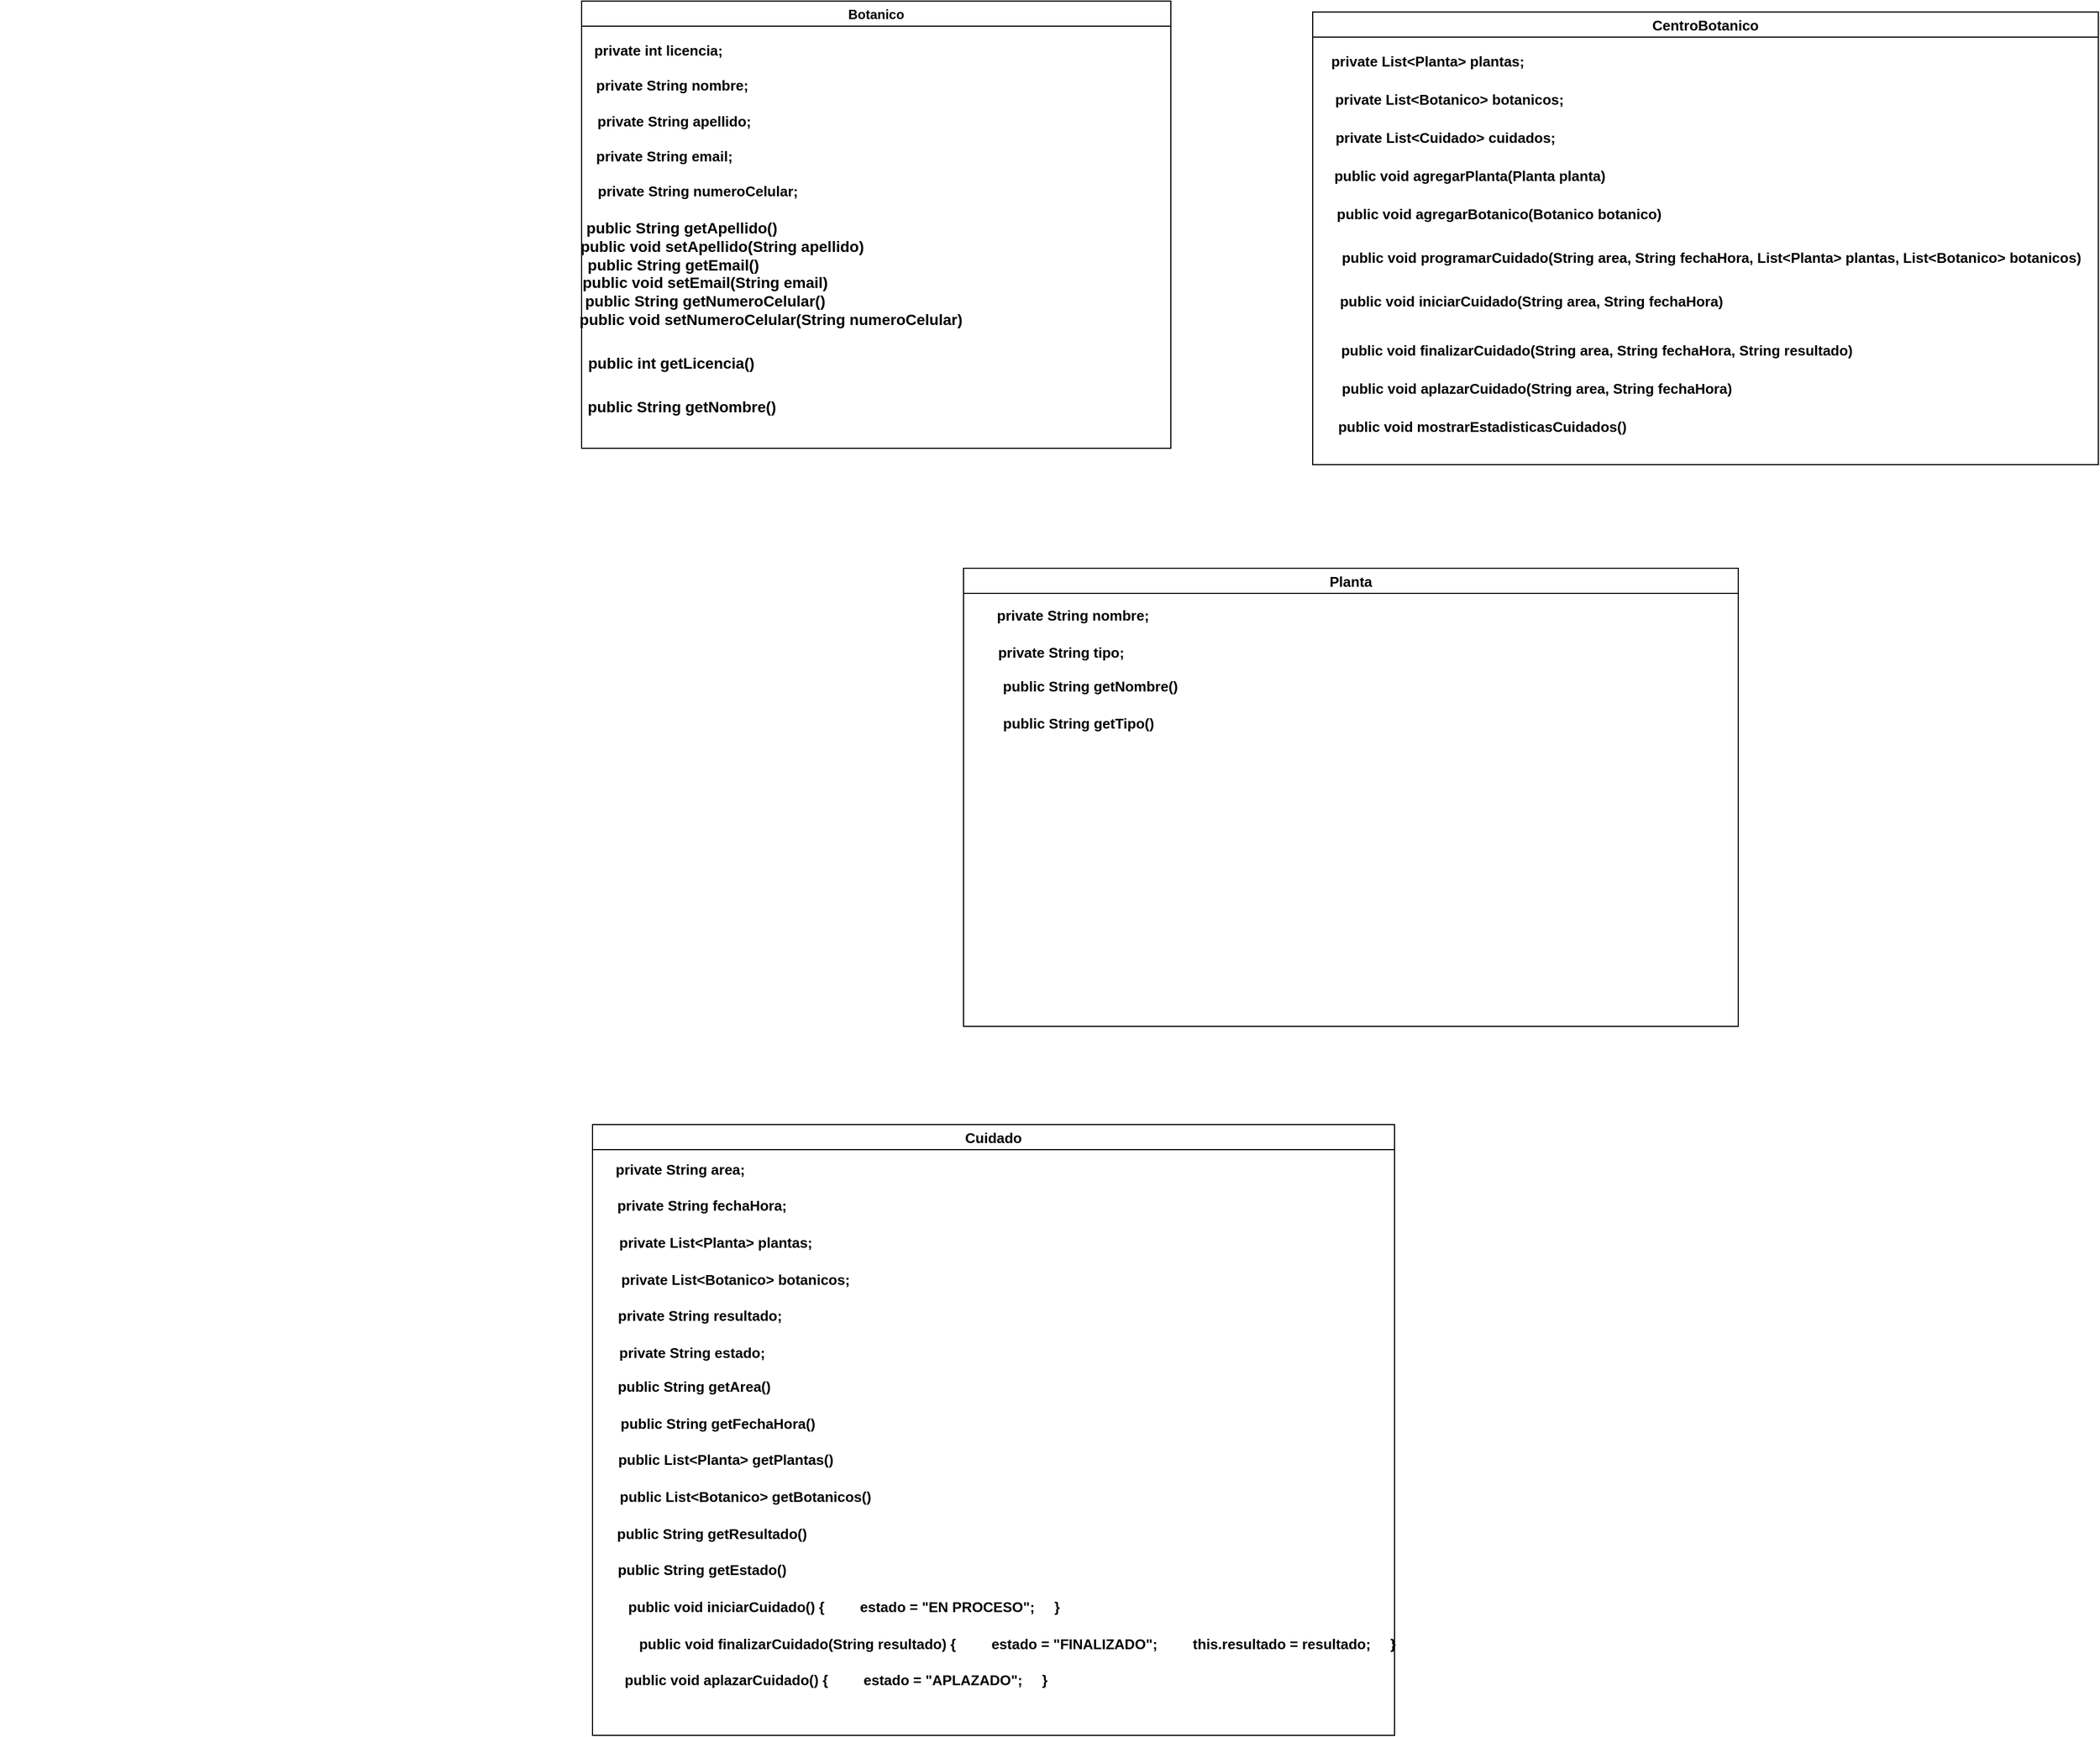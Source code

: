 <mxfile>
    <diagram id="5Y2W5mpgQSYwiiHN26z1" name="Página-1">
        <mxGraphModel dx="3067" dy="2782" grid="1" gridSize="10" guides="1" tooltips="1" connect="1" arrows="1" fold="1" page="1" pageScale="1" pageWidth="827" pageHeight="1169" math="0" shadow="0">
            <root>
                <mxCell id="0"/>
                <mxCell id="1" parent="0"/>
                <mxCell id="2" value="Botanico" style="swimlane;" parent="1" vertex="1">
                    <mxGeometry x="80" y="-10" width="540" height="410" as="geometry"/>
                </mxCell>
                <mxCell id="8" value="&lt;h5&gt;&lt;span style=&quot;font-size: 13px;&quot;&gt;private int licencia;&lt;/span&gt;&lt;/h5&gt;&lt;h5&gt;&lt;span style=&quot;font-size: 13px;&quot;&gt;&amp;nbsp; &amp;nbsp; &amp;nbsp; &amp;nbsp;private String nombre;&lt;/span&gt;&lt;/h5&gt;&lt;h5&gt;&lt;span style=&quot;font-size: 13px;&quot;&gt;&amp;nbsp; &amp;nbsp; &amp;nbsp; &amp;nbsp; private String apellido;&lt;/span&gt;&lt;/h5&gt;&lt;h5&gt;&lt;span style=&quot;font-size: 13px;&quot;&gt;&amp;nbsp; &amp;nbsp;private String email;&lt;/span&gt;&lt;/h5&gt;&lt;h5&gt;&lt;span style=&quot;font-size: 13px;&quot;&gt;&amp;nbsp; &amp;nbsp; &amp;nbsp; &amp;nbsp; &amp;nbsp; &amp;nbsp; &amp;nbsp; &amp;nbsp; &amp;nbsp; &amp;nbsp; private String numeroCelular;&lt;/span&gt;&lt;/h5&gt;" style="text;html=1;align=center;verticalAlign=middle;resizable=0;points=[];autosize=1;strokeColor=none;fillColor=none;" parent="2" vertex="1">
                    <mxGeometry x="-70" y="15" width="280" height="190" as="geometry"/>
                </mxCell>
                <mxCell id="18" value="&lt;h5 style=&quot;font-size: 14px;&quot;&gt;&amp;nbsp; &amp;nbsp; &amp;nbsp; &amp;nbsp; &amp;nbsp; &amp;nbsp; public String getApellido()&amp;nbsp;&lt;br style=&quot;font-size: 13px;&quot;&gt;&amp;nbsp; &amp;nbsp; &amp;nbsp; &amp;nbsp; &amp;nbsp; &amp;nbsp; &amp;nbsp; &amp;nbsp; &amp;nbsp; &amp;nbsp; &amp;nbsp; &amp;nbsp; &amp;nbsp; &amp;nbsp; &amp;nbsp; &amp;nbsp;public void setApellido(String apellido)&amp;nbsp;&lt;br style=&quot;font-size: 13px;&quot;&gt;&amp;nbsp; &amp;nbsp; &amp;nbsp; &amp;nbsp; public String getEmail()&amp;nbsp;&lt;br style=&quot;font-size: 13px;&quot;&gt;&amp;nbsp; &amp;nbsp; &amp;nbsp; &amp;nbsp; &amp;nbsp; &amp;nbsp; &amp;nbsp; &amp;nbsp; &amp;nbsp; &amp;nbsp; &amp;nbsp; &amp;nbsp;public void setEmail(String email)&amp;nbsp;&lt;br style=&quot;font-size: 13px;&quot;&gt;&amp;nbsp; &amp;nbsp; &amp;nbsp; &amp;nbsp; &amp;nbsp; &amp;nbsp; &amp;nbsp; &amp;nbsp; &amp;nbsp; &amp;nbsp; &amp;nbsp; &amp;nbsp;public String getNumeroCelular()&amp;nbsp;&lt;br style=&quot;font-size: 13px;&quot;&gt;&amp;nbsp; &amp;nbsp; &amp;nbsp; &amp;nbsp; &amp;nbsp; &amp;nbsp; &amp;nbsp; &amp;nbsp; &amp;nbsp; &amp;nbsp; &amp;nbsp; &amp;nbsp; &amp;nbsp; &amp;nbsp; &amp;nbsp; &amp;nbsp; &amp;nbsp; &amp;nbsp; &amp;nbsp; &amp;nbsp; &amp;nbsp; &amp;nbsp; &amp;nbsp; &amp;nbsp; &amp;nbsp; &amp;nbsp; &amp;nbsp;public void setNumeroCelular(String numeroCelular)&lt;/h5&gt;&lt;h5 style=&quot;font-size: 14px;&quot;&gt;&amp;nbsp; &amp;nbsp; &amp;nbsp; public int getLicencia()&lt;/h5&gt;&lt;h5 style=&quot;font-size: 14px;&quot;&gt;&amp;nbsp; &amp;nbsp; &amp;nbsp; &amp;nbsp; &amp;nbsp; &amp;nbsp; public String getNombre()&amp;nbsp;&lt;/h5&gt;" style="text;html=1;align=center;verticalAlign=middle;resizable=0;points=[];autosize=1;strokeColor=none;fillColor=none;fontSize=13;" parent="2" vertex="1">
                    <mxGeometry x="-225" y="170" width="590" height="240" as="geometry"/>
                </mxCell>
                <mxCell id="9" value="CentroBotanico" style="swimlane;fontSize=13;" parent="1" vertex="1">
                    <mxGeometry x="750" width="720" height="415" as="geometry"/>
                </mxCell>
                <mxCell id="11" value="&lt;h5&gt;&lt;span style=&quot;font-size: 13px;&quot;&gt;private List&amp;lt;Planta&amp;gt; plantas;&lt;/span&gt;&lt;/h5&gt;&lt;h5&gt;&lt;span style=&quot;font-size: 13px;&quot;&gt;&amp;nbsp; &amp;nbsp; &amp;nbsp; &amp;nbsp; &amp;nbsp; &amp;nbsp;private List&amp;lt;Botanico&amp;gt; botanicos;&lt;/span&gt;&lt;/h5&gt;&lt;h5&gt;&lt;span style=&quot;font-size: 13px;&quot;&gt;&amp;nbsp; &amp;nbsp; &amp;nbsp; &amp;nbsp; &amp;nbsp;private List&amp;lt;Cuidado&amp;gt; cuidados;&lt;/span&gt;&lt;/h5&gt;" style="text;html=1;align=center;verticalAlign=middle;resizable=0;points=[];autosize=1;strokeColor=none;fillColor=none;fontSize=14;" parent="9" vertex="1">
                    <mxGeometry x="-30" y="10" width="270" height="140" as="geometry"/>
                </mxCell>
                <mxCell id="19" value="&lt;h5&gt;&lt;font style=&quot;font-size: 13px;&quot;&gt;&amp;nbsp; public void agregarPlanta(Planta planta)&lt;/font&gt;&lt;/h5&gt;" style="text;html=1;align=center;verticalAlign=middle;resizable=0;points=[];autosize=1;strokeColor=none;fillColor=none;" vertex="1" parent="9">
                    <mxGeometry y="120" width="280" height="60" as="geometry"/>
                </mxCell>
                <mxCell id="10" value="&lt;h5&gt;&lt;br&gt;&lt;/h5&gt;" style="text;html=1;align=center;verticalAlign=middle;resizable=0;points=[];autosize=1;strokeColor=none;fillColor=none;fontSize=13;" parent="9" vertex="1">
                    <mxGeometry x="30" y="140" width="20" height="60" as="geometry"/>
                </mxCell>
                <mxCell id="20" value="&lt;h5 style=&quot;&quot;&gt;&lt;span style=&quot;font-size: 13px;&quot;&gt;&amp;nbsp; &amp;nbsp;pu&lt;/span&gt;&lt;font style=&quot;font-size: 13px;&quot;&gt;b&lt;/font&gt;&lt;span style=&quot;font-size: 13px;&quot;&gt;lic void agregarBotanico(Botanico botanico)&lt;/span&gt;&lt;/h5&gt;" style="text;html=1;align=center;verticalAlign=middle;resizable=0;points=[];autosize=1;strokeColor=none;fillColor=none;fontSize=13;" vertex="1" parent="9">
                    <mxGeometry x="-5" y="150" width="340" height="70" as="geometry"/>
                </mxCell>
                <mxCell id="22" value="&lt;h5&gt;&lt;font style=&quot;font-size: 13px;&quot;&gt;public void programarCuidado(String area, String fechaHora, List&amp;lt;Planta&amp;gt; plantas, List&amp;lt;Botanico&amp;gt; botanicos)&lt;/font&gt;&lt;/h5&gt;" style="text;html=1;align=center;verticalAlign=middle;resizable=0;points=[];autosize=1;strokeColor=none;fillColor=none;fontSize=13;" vertex="1" parent="9">
                    <mxGeometry x="10" y="190" width="710" height="70" as="geometry"/>
                </mxCell>
                <mxCell id="23" value="&lt;h5&gt;&lt;font style=&quot;font-size: 13px;&quot;&gt;public void iniciarCuidado(String area, String fechaHora)&lt;/font&gt;&lt;/h5&gt;" style="text;html=1;align=center;verticalAlign=middle;resizable=0;points=[];autosize=1;strokeColor=none;fillColor=none;fontSize=13;" vertex="1" parent="9">
                    <mxGeometry x="10" y="230" width="380" height="70" as="geometry"/>
                </mxCell>
                <mxCell id="24" value="&lt;h5&gt;&lt;font style=&quot;font-size: 13px;&quot;&gt;public void finalizarCuidado(String area, String fechaHora, String resultado)&lt;/font&gt;&lt;/h5&gt;" style="text;html=1;align=center;verticalAlign=middle;resizable=0;points=[];autosize=1;strokeColor=none;fillColor=none;fontSize=13;" vertex="1" parent="9">
                    <mxGeometry x="10" y="275" width="500" height="70" as="geometry"/>
                </mxCell>
                <mxCell id="25" value="&lt;h5 style=&quot;&quot;&gt;&lt;font style=&quot;font-size: 13px;&quot;&gt;public void aplazarCuidado(String area, String fechaHora)&lt;/font&gt;&lt;/h5&gt;" style="text;html=1;align=center;verticalAlign=middle;resizable=0;points=[];autosize=1;strokeColor=none;fillColor=none;fontSize=13;" vertex="1" parent="9">
                    <mxGeometry x="10" y="310" width="390" height="70" as="geometry"/>
                </mxCell>
                <mxCell id="26" value="&lt;h5 style=&quot;&quot;&gt;&lt;font style=&quot;font-size: 13px;&quot;&gt;public void mostrarEstadisticasCuidados()&lt;/font&gt;&lt;/h5&gt;" style="text;html=1;align=center;verticalAlign=middle;resizable=0;points=[];autosize=1;strokeColor=none;fillColor=none;fontSize=13;" vertex="1" parent="9">
                    <mxGeometry x="10" y="345" width="290" height="70" as="geometry"/>
                </mxCell>
                <mxCell id="12" value="Cuidado" style="swimlane;fontSize=13;" parent="1" vertex="1">
                    <mxGeometry x="90" y="1020" width="735" height="560" as="geometry"/>
                </mxCell>
                <mxCell id="13" value="&lt;h5&gt;&lt;span style=&quot;font-size: 13px;&quot;&gt;private String area;&lt;/span&gt;&lt;/h5&gt;&lt;h5&gt;&lt;span style=&quot;font-size: 13px;&quot;&gt;&amp;nbsp; &amp;nbsp; &amp;nbsp; &amp;nbsp; &amp;nbsp; &amp;nbsp;private String fechaHora;&lt;/span&gt;&lt;/h5&gt;&lt;h5&gt;&lt;span style=&quot;font-size: 13px;&quot;&gt;&amp;nbsp; &amp;nbsp; &amp;nbsp; &amp;nbsp; &amp;nbsp; &amp;nbsp; &amp;nbsp; &amp;nbsp; &amp;nbsp; private List&amp;lt;Planta&amp;gt; plantas;&lt;/span&gt;&lt;/h5&gt;&lt;h5&gt;&lt;span style=&quot;font-size: 13px;&quot;&gt;&amp;nbsp; &amp;nbsp; &amp;nbsp; &amp;nbsp; &amp;nbsp; &amp;nbsp; &amp;nbsp; &amp;nbsp; &amp;nbsp; &amp;nbsp; &amp;nbsp; &amp;nbsp; &amp;nbsp; &amp;nbsp; private List&amp;lt;Botanico&amp;gt; botanicos;&lt;/span&gt;&lt;/h5&gt;&lt;h5&gt;&lt;span style=&quot;font-size: 13px;&quot;&gt;&amp;nbsp; &amp;nbsp; &amp;nbsp; &amp;nbsp; &amp;nbsp; private String resultado;&lt;/span&gt;&lt;/h5&gt;&lt;h5&gt;&lt;span style=&quot;font-size: 13px;&quot;&gt;&amp;nbsp; &amp;nbsp; &amp;nbsp; private String estado;&lt;/span&gt;&lt;/h5&gt;" style="text;html=1;align=center;verticalAlign=middle;resizable=0;points=[];autosize=1;strokeColor=none;fillColor=none;fontSize=13;" parent="12" vertex="1">
                    <mxGeometry x="-85" y="10" width="330" height="230" as="geometry"/>
                </mxCell>
                <mxCell id="27" value="&lt;h5 style=&quot;&quot;&gt;&lt;font style=&quot;font-size: 13px;&quot;&gt;&amp;nbsp;public String getArea()&amp;nbsp; &amp;nbsp; &amp;nbsp;&lt;/font&gt;&lt;/h5&gt;&lt;h5 style=&quot;&quot;&gt;&lt;font style=&quot;font-size: 13px;&quot;&gt;&amp;nbsp; &amp;nbsp; &amp;nbsp; &amp;nbsp; public String getFechaHora()&lt;/font&gt;&lt;/h5&gt;&lt;h5 style=&quot;&quot;&gt;&lt;font style=&quot;font-size: 13px;&quot;&gt;&amp;nbsp; &amp;nbsp; &amp;nbsp; &amp;nbsp; &amp;nbsp; &amp;nbsp; &amp;nbsp; &amp;nbsp;public List&amp;lt;Planta&amp;gt; getPlantas()&amp;nbsp; &amp;nbsp;&lt;/font&gt;&lt;/h5&gt;&lt;h5 style=&quot;&quot;&gt;&lt;font style=&quot;font-size: 13px;&quot;&gt;&amp;nbsp; &amp;nbsp; &amp;nbsp; &amp;nbsp; &amp;nbsp; &amp;nbsp; &amp;nbsp; &amp;nbsp; &amp;nbsp; &amp;nbsp; &amp;nbsp; public List&amp;lt;Botanico&amp;gt; getBotanicos()&lt;/font&gt;&lt;/h5&gt;&lt;h5 style=&quot;&quot;&gt;&lt;font style=&quot;font-size: 13px;&quot;&gt;&amp;nbsp; &amp;nbsp; &amp;nbsp; &amp;nbsp; &amp;nbsp; public String getResultado()&amp;nbsp; &amp;nbsp; &amp;nbsp;&lt;/font&gt;&lt;/h5&gt;&lt;h5 style=&quot;&quot;&gt;&lt;font style=&quot;font-size: 13px;&quot;&gt;&amp;nbsp; &amp;nbsp; public String getEstado()&amp;nbsp; &amp;nbsp;&amp;nbsp;&lt;/font&gt;&lt;/h5&gt;&lt;h5 style=&quot;&quot;&gt;&lt;font style=&quot;font-size: 13px;&quot;&gt;&amp;nbsp; &amp;nbsp; &amp;nbsp; &amp;nbsp; &amp;nbsp; &amp;nbsp; &amp;nbsp; &amp;nbsp; &amp;nbsp; &amp;nbsp; &amp;nbsp; &amp;nbsp; &amp;nbsp; &amp;nbsp; &amp;nbsp; &amp;nbsp; &amp;nbsp; &amp;nbsp; &amp;nbsp; &amp;nbsp; &amp;nbsp; &amp;nbsp; &amp;nbsp; &amp;nbsp; &amp;nbsp; &amp;nbsp; &amp;nbsp; &amp;nbsp; &amp;nbsp; &amp;nbsp; &amp;nbsp; &amp;nbsp; &amp;nbsp; &amp;nbsp; &amp;nbsp; &amp;nbsp; &amp;nbsp; public void iniciarCuidado() {&amp;nbsp; &amp;nbsp; &amp;nbsp; &amp;nbsp; &amp;nbsp;estado = &quot;EN PROCESO&quot;;&amp;nbsp; &amp;nbsp; &amp;nbsp;}&amp;nbsp;&amp;nbsp;&lt;/font&gt;&lt;/h5&gt;&lt;h5 style=&quot;&quot;&gt;&lt;font style=&quot;font-size: 13px;&quot;&gt;&amp;nbsp; &amp;nbsp; &amp;nbsp; &amp;nbsp; &amp;nbsp; &amp;nbsp; &amp;nbsp; &amp;nbsp; &amp;nbsp; &amp;nbsp; &amp;nbsp; &amp;nbsp; &amp;nbsp; &amp;nbsp; &amp;nbsp; &amp;nbsp; &amp;nbsp; &amp;nbsp; &amp;nbsp; &amp;nbsp; &amp;nbsp; &amp;nbsp; &amp;nbsp; &amp;nbsp; &amp;nbsp; &amp;nbsp; &amp;nbsp; &amp;nbsp; &amp;nbsp; &amp;nbsp; &amp;nbsp; &amp;nbsp; &amp;nbsp; &amp;nbsp; &amp;nbsp; &amp;nbsp; &amp;nbsp; &amp;nbsp; &amp;nbsp; &amp;nbsp; &amp;nbsp; &amp;nbsp; &amp;nbsp; &amp;nbsp; &amp;nbsp; &amp;nbsp; &amp;nbsp; &amp;nbsp; &amp;nbsp; &amp;nbsp; &amp;nbsp; &amp;nbsp; &amp;nbsp; &amp;nbsp; &amp;nbsp; &amp;nbsp; &amp;nbsp; &amp;nbsp; &amp;nbsp; &amp;nbsp; &amp;nbsp; &amp;nbsp; &amp;nbsp; &amp;nbsp; &amp;nbsp; &amp;nbsp; &amp;nbsp; &amp;nbsp; &amp;nbsp; &amp;nbsp; &amp;nbsp; &amp;nbsp; &amp;nbsp; &amp;nbsp; &amp;nbsp; &amp;nbsp; &amp;nbsp; &amp;nbsp; &amp;nbsp; &amp;nbsp; &amp;nbsp; public void finalizarCuidado(String resultado) {&amp;nbsp; &amp;nbsp; &amp;nbsp; &amp;nbsp; &amp;nbsp;estado = &quot;FINALIZADO&quot;;&amp;nbsp; &amp;nbsp; &amp;nbsp; &amp;nbsp; &amp;nbsp;this.resultado = resultado;&amp;nbsp; &amp;nbsp; &amp;nbsp;}&amp;nbsp;&amp;nbsp;&lt;/font&gt;&lt;/h5&gt;&lt;h5 style=&quot;&quot;&gt;&lt;font style=&quot;font-size: 13px;&quot;&gt;&amp;nbsp; &amp;nbsp; &amp;nbsp; &amp;nbsp; &amp;nbsp; &amp;nbsp; &amp;nbsp; &amp;nbsp; &amp;nbsp; &amp;nbsp; &amp;nbsp; &amp;nbsp; &amp;nbsp; &amp;nbsp; &amp;nbsp; &amp;nbsp; &amp;nbsp; &amp;nbsp; &amp;nbsp; &amp;nbsp; &amp;nbsp; &amp;nbsp; &amp;nbsp; &amp;nbsp; &amp;nbsp; &amp;nbsp; &amp;nbsp; &amp;nbsp; &amp;nbsp; &amp;nbsp; &amp;nbsp; &amp;nbsp; &amp;nbsp; &amp;nbsp; public void aplazarCuidado() {&amp;nbsp; &amp;nbsp; &amp;nbsp; &amp;nbsp; &amp;nbsp;estado = &quot;APLAZADO&quot;;&amp;nbsp; &amp;nbsp; &amp;nbsp;}&lt;/font&gt;&lt;/h5&gt;" style="text;html=1;align=center;verticalAlign=middle;resizable=0;points=[];autosize=1;strokeColor=none;fillColor=none;fontSize=13;" vertex="1" parent="12">
                    <mxGeometry x="-535" y="210" width="1270" height="330" as="geometry"/>
                </mxCell>
                <mxCell id="14" value="Planta" style="swimlane;fontSize=13;" parent="1" vertex="1">
                    <mxGeometry x="430" y="510" width="710" height="420" as="geometry"/>
                </mxCell>
                <mxCell id="28" value="&lt;h5 style=&quot;&quot;&gt;&lt;font style=&quot;font-size: 13px;&quot;&gt;&amp;nbsp; &amp;nbsp; &amp;nbsp; &amp;nbsp; &amp;nbsp; private String nombre;&amp;nbsp; &amp;nbsp;&amp;nbsp;&lt;/font&gt;&lt;/h5&gt;&lt;h5 style=&quot;&quot;&gt;&lt;font style=&quot;font-size: 13px;&quot;&gt;private String tipo;&lt;/font&gt;&lt;/h5&gt;" style="text;html=1;align=center;verticalAlign=middle;resizable=0;points=[];autosize=1;strokeColor=none;fillColor=none;fontSize=13;" vertex="1" parent="14">
                    <mxGeometry x="-16" y="10" width="210" height="100" as="geometry"/>
                </mxCell>
                <mxCell id="29" value="&lt;h5 style=&quot;&quot;&gt;&lt;font style=&quot;font-size: 13px;&quot;&gt;&amp;nbsp; &amp;nbsp; &amp;nbsp; &amp;nbsp; &amp;nbsp; &amp;nbsp; public String getNombre()&amp;nbsp; &amp;nbsp; &amp;nbsp;&amp;nbsp;&lt;/font&gt;&lt;/h5&gt;&lt;h5 style=&quot;&quot;&gt;&lt;font style=&quot;font-size: 13px;&quot;&gt;&amp;nbsp;public String getTipo()&amp;nbsp;&lt;/font&gt;&lt;/h5&gt;" style="text;html=1;align=center;verticalAlign=middle;resizable=0;points=[];autosize=1;strokeColor=none;fillColor=none;fontSize=13;" vertex="1" parent="14">
                    <mxGeometry x="-20" y="75" width="250" height="100" as="geometry"/>
                </mxCell>
            </root>
        </mxGraphModel>
    </diagram>
</mxfile>